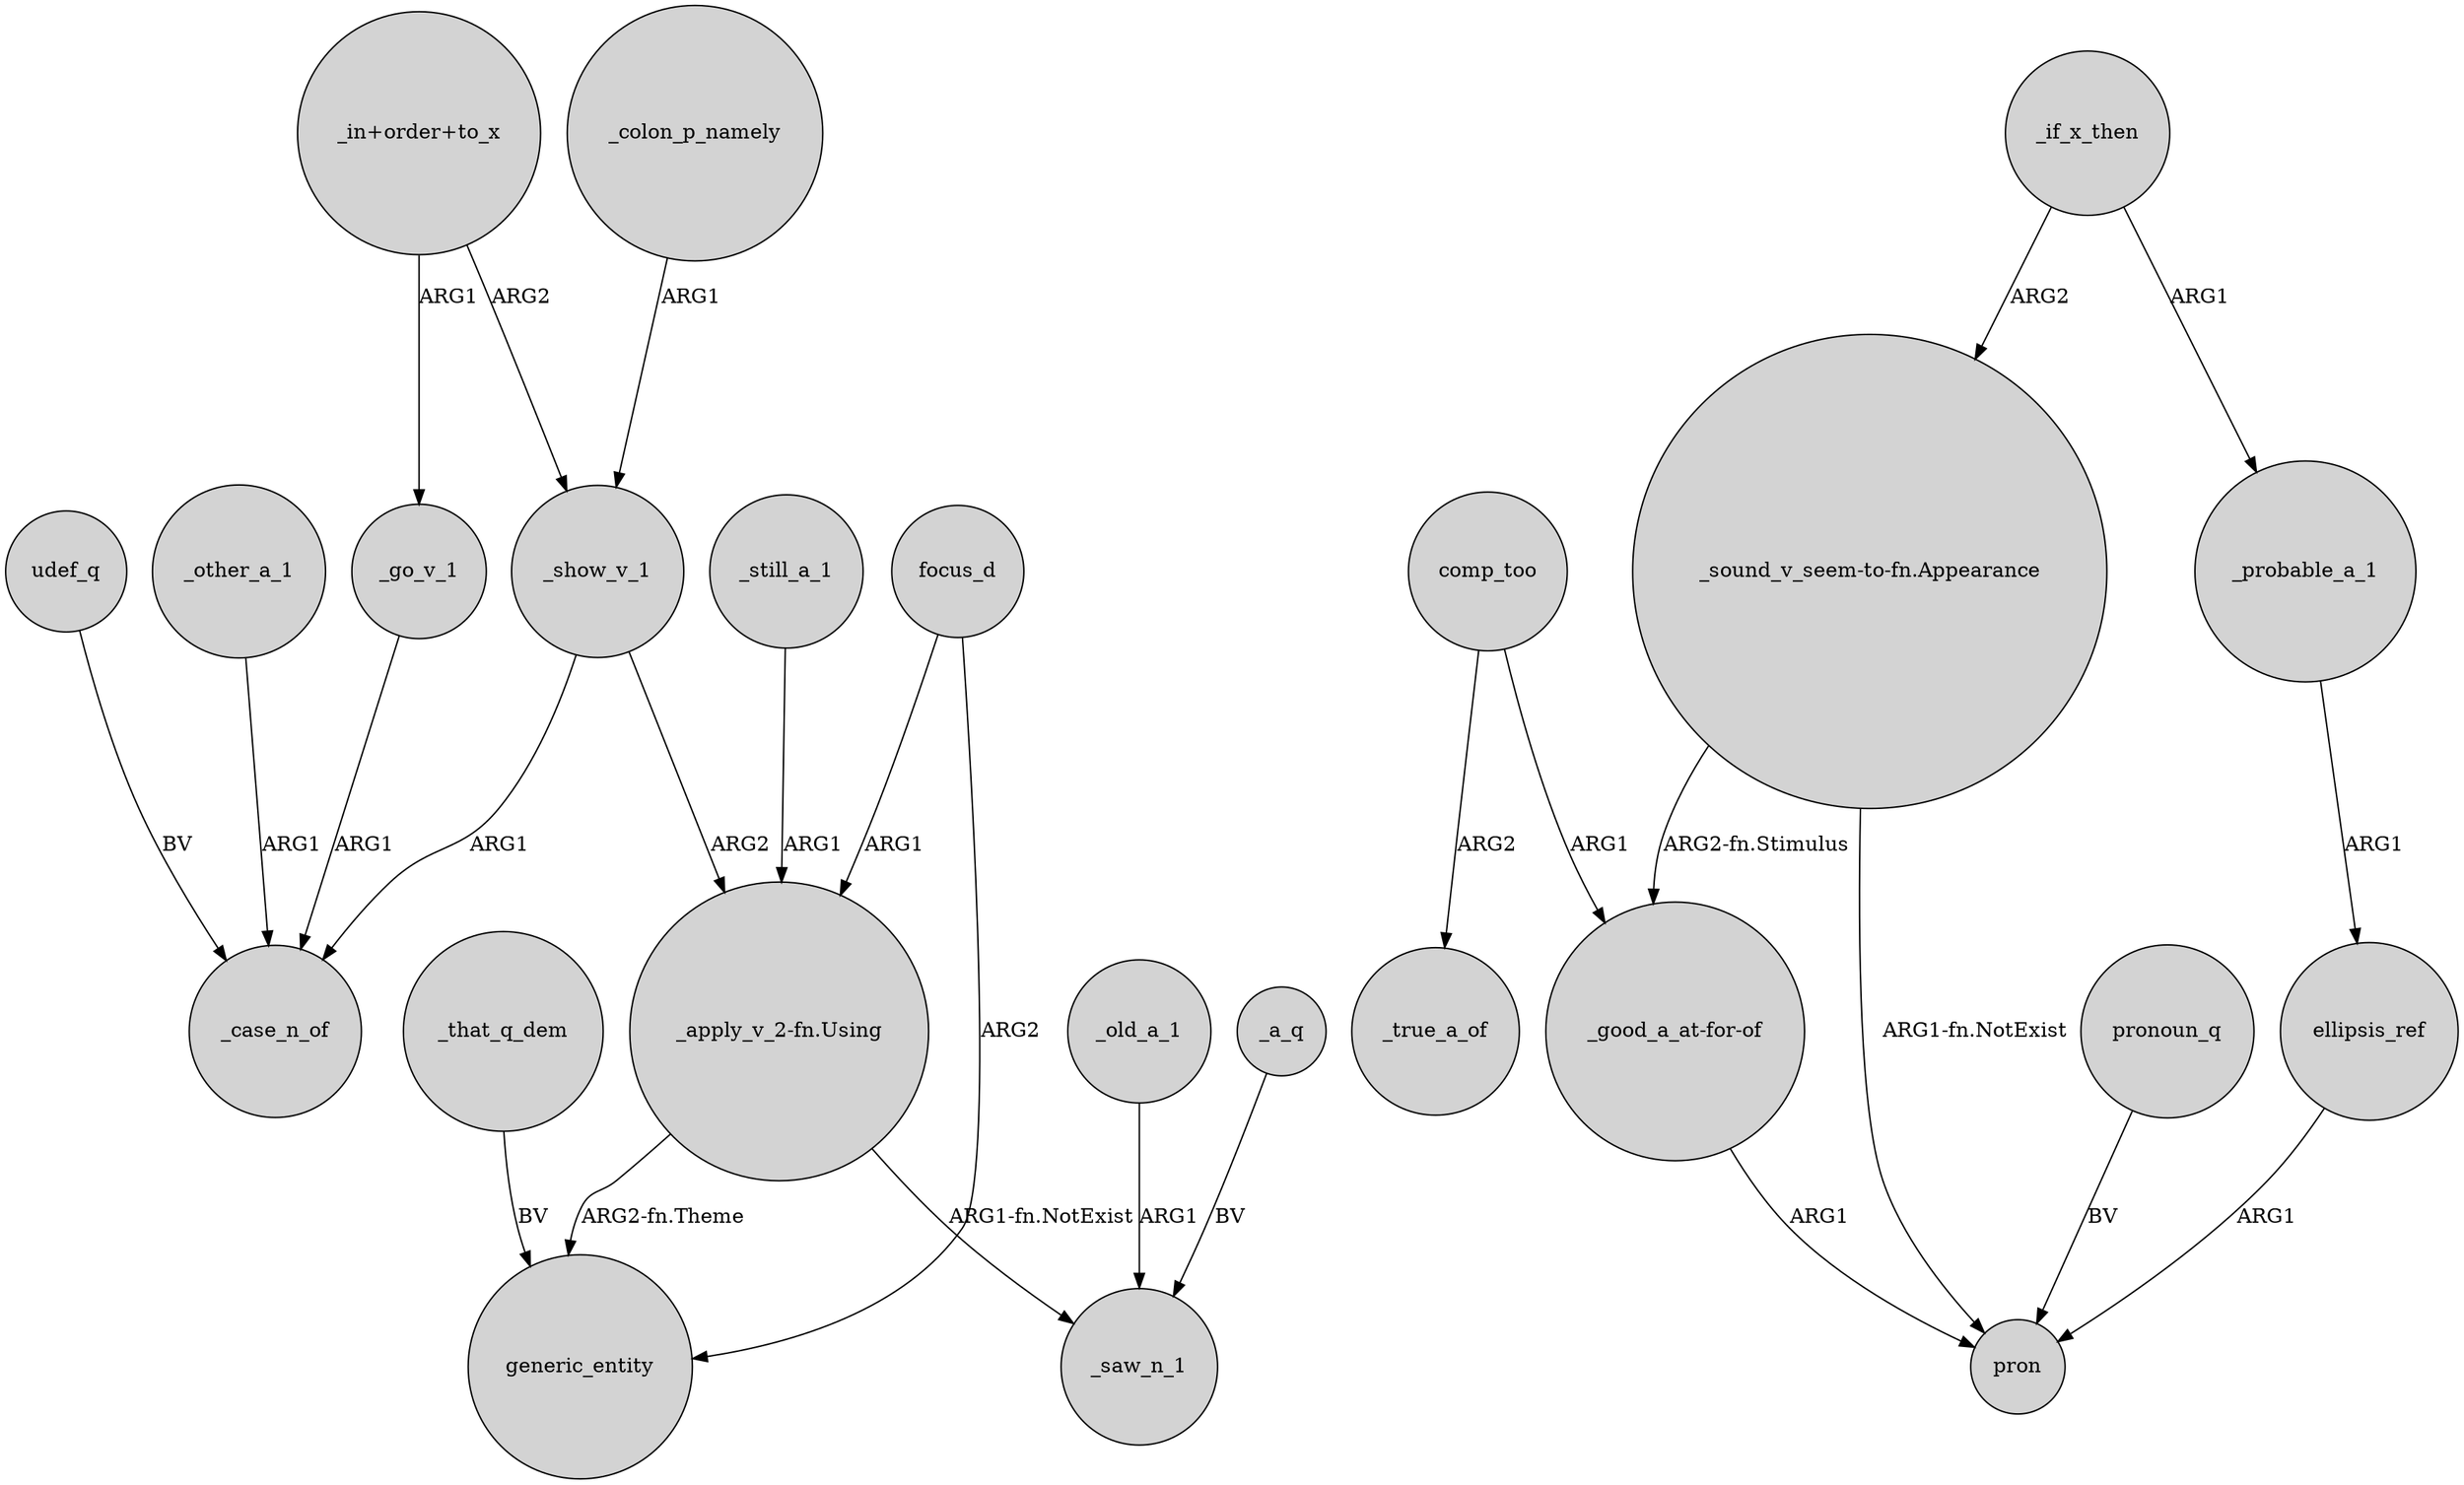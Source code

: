 digraph {
	node [shape=circle style=filled]
	_other_a_1 -> _case_n_of [label=ARG1]
	_show_v_1 -> "_apply_v_2-fn.Using" [label=ARG2]
	focus_d -> "_apply_v_2-fn.Using" [label=ARG1]
	"_sound_v_seem-to-fn.Appearance" -> pron [label="ARG1-fn.NotExist"]
	_that_q_dem -> generic_entity [label=BV]
	"_apply_v_2-fn.Using" -> _saw_n_1 [label="ARG1-fn.NotExist"]
	"_good_a_at-for-of" -> pron [label=ARG1]
	focus_d -> generic_entity [label=ARG2]
	_probable_a_1 -> ellipsis_ref [label=ARG1]
	ellipsis_ref -> pron [label=ARG1]
	_show_v_1 -> _case_n_of [label=ARG1]
	_if_x_then -> _probable_a_1 [label=ARG1]
	_colon_p_namely -> _show_v_1 [label=ARG1]
	"_in+order+to_x" -> _show_v_1 [label=ARG2]
	"_apply_v_2-fn.Using" -> generic_entity [label="ARG2-fn.Theme"]
	pronoun_q -> pron [label=BV]
	"_in+order+to_x" -> _go_v_1 [label=ARG1]
	"_sound_v_seem-to-fn.Appearance" -> "_good_a_at-for-of" [label="ARG2-fn.Stimulus"]
	_old_a_1 -> _saw_n_1 [label=ARG1]
	_go_v_1 -> _case_n_of [label=ARG1]
	_a_q -> _saw_n_1 [label=BV]
	_if_x_then -> "_sound_v_seem-to-fn.Appearance" [label=ARG2]
	udef_q -> _case_n_of [label=BV]
	comp_too -> "_good_a_at-for-of" [label=ARG1]
	comp_too -> _true_a_of [label=ARG2]
	_still_a_1 -> "_apply_v_2-fn.Using" [label=ARG1]
}
